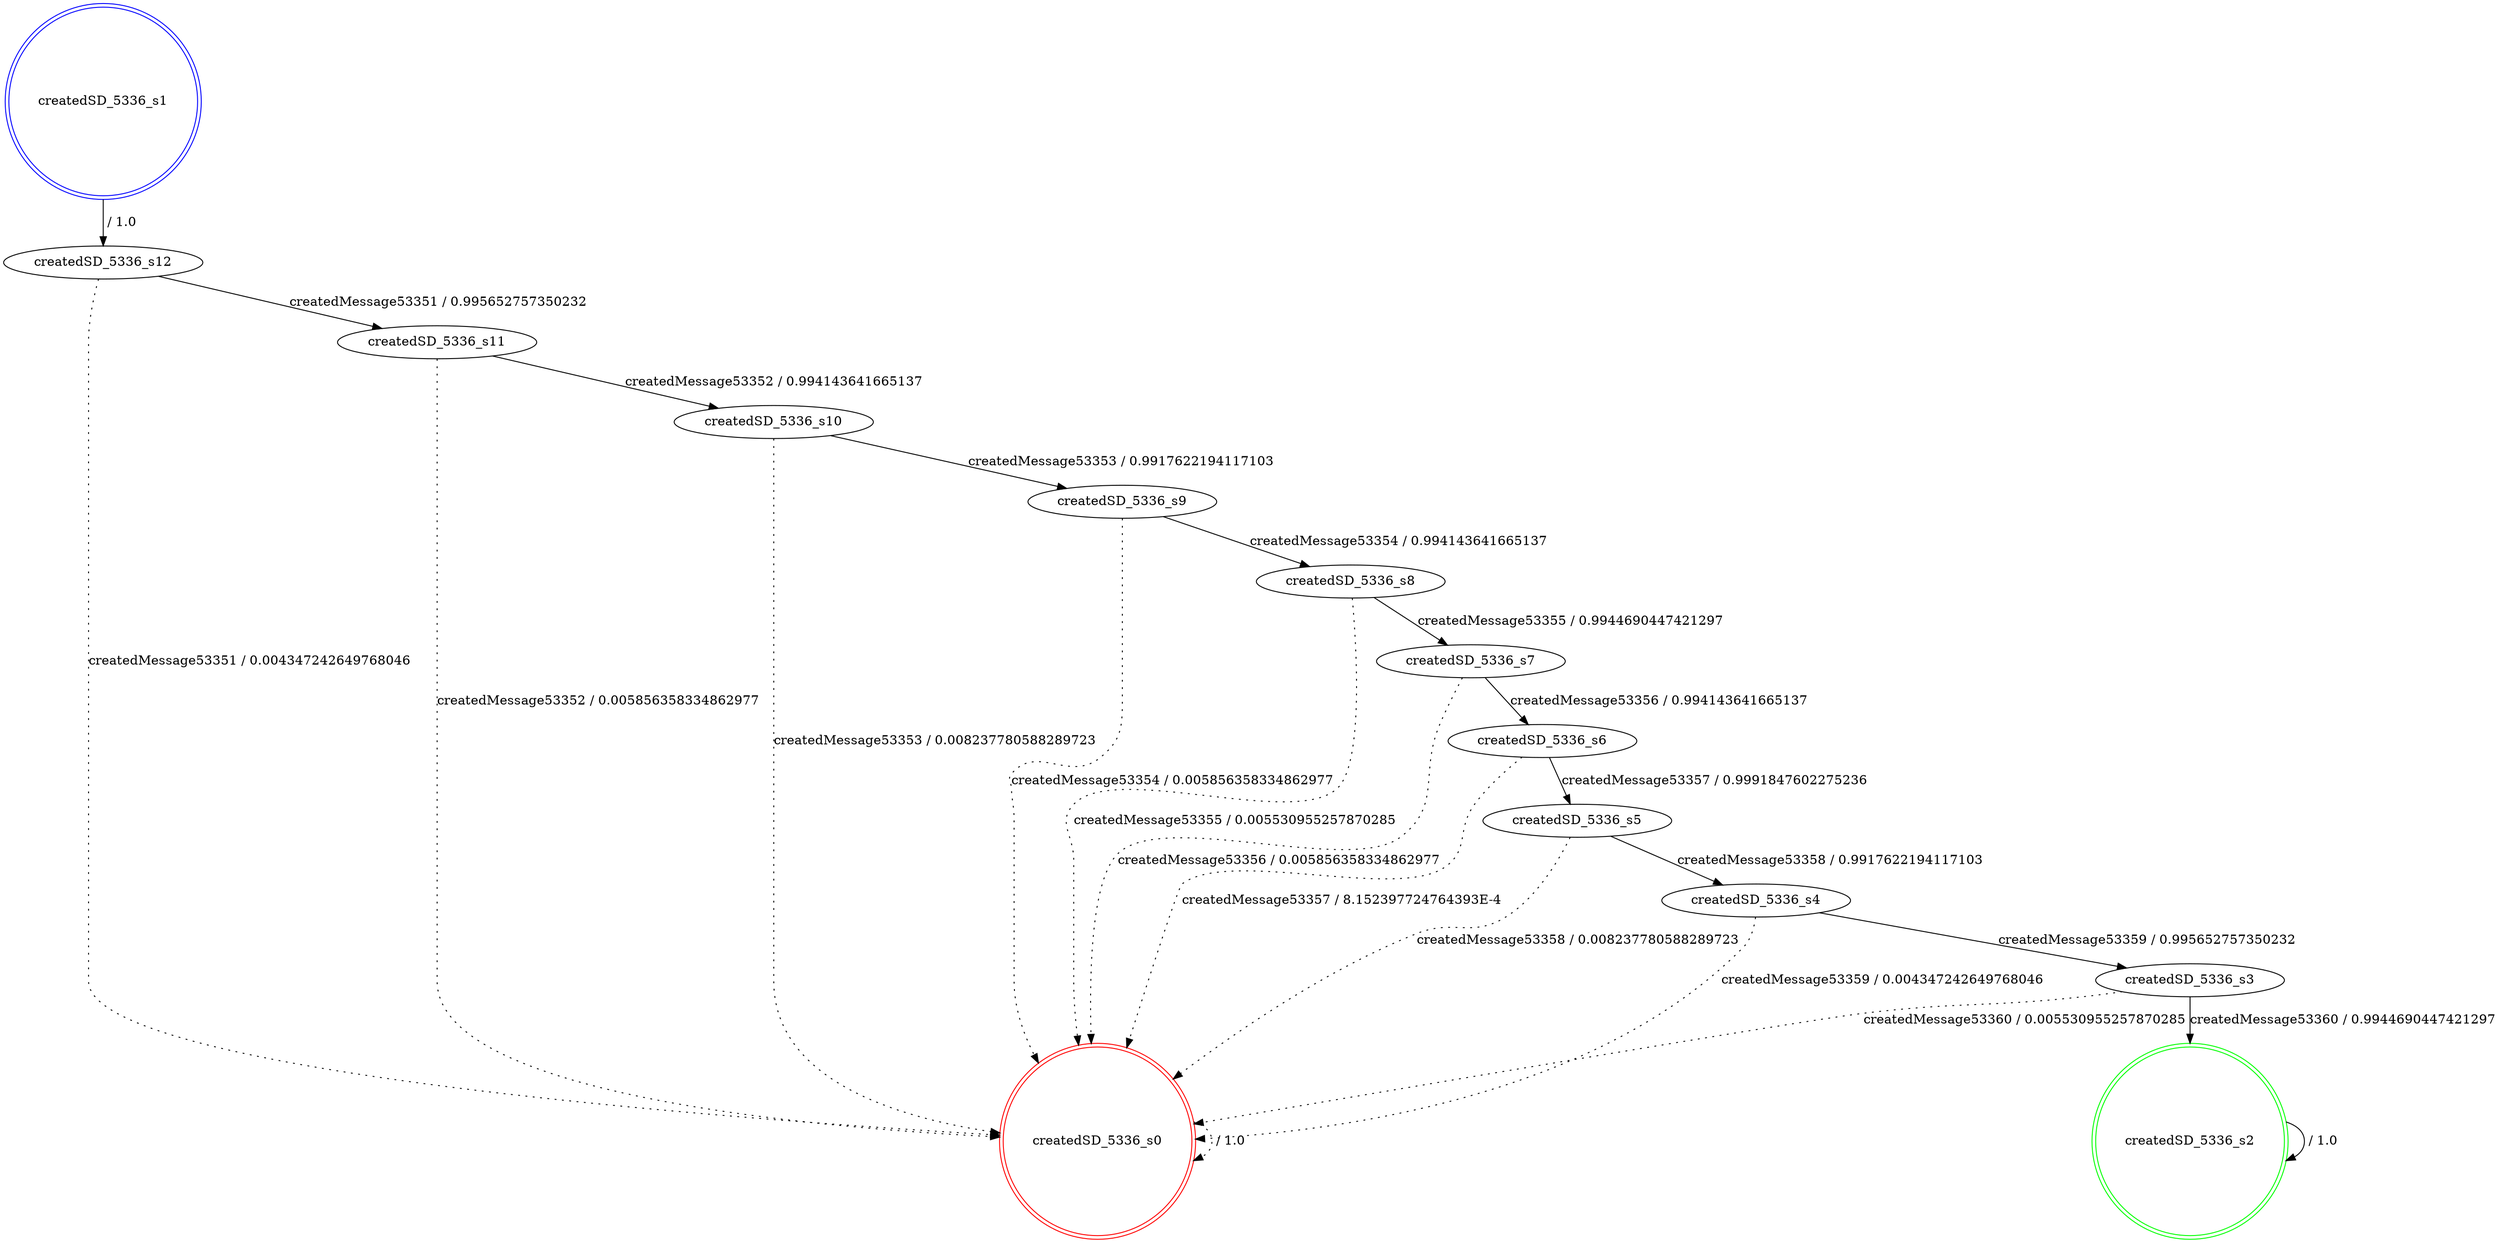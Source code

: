 digraph graphname {
createdSD_5336_s0 [label="createdSD_5336_s0",color=red,shape=doublecircle ];
createdSD_5336_s1 [label="createdSD_5336_s1",color=blue,shape=doublecircle ];
createdSD_5336_s2 [label="createdSD_5336_s2",color=green,shape=doublecircle ];
createdSD_5336_s3 [label="createdSD_5336_s3" ];
createdSD_5336_s4 [label="createdSD_5336_s4" ];
createdSD_5336_s5 [label="createdSD_5336_s5" ];
createdSD_5336_s6 [label="createdSD_5336_s6" ];
createdSD_5336_s7 [label="createdSD_5336_s7" ];
createdSD_5336_s8 [label="createdSD_5336_s8" ];
createdSD_5336_s9 [label="createdSD_5336_s9" ];
createdSD_5336_s10 [label="createdSD_5336_s10" ];
createdSD_5336_s11 [label="createdSD_5336_s11" ];
createdSD_5336_s12 [label="createdSD_5336_s12" ];
createdSD_5336_s0 -> createdSD_5336_s0 [label=" / 1.0", style=dotted];
createdSD_5336_s1 -> createdSD_5336_s12 [label=" / 1.0"];
createdSD_5336_s2 -> createdSD_5336_s2 [label=" / 1.0"];
createdSD_5336_s3 -> createdSD_5336_s2 [label="createdMessage53360 / 0.9944690447421297"];
createdSD_5336_s3 -> createdSD_5336_s0 [label="createdMessage53360 / 0.005530955257870285", style=dotted];
createdSD_5336_s4 -> createdSD_5336_s3 [label="createdMessage53359 / 0.995652757350232"];
createdSD_5336_s4 -> createdSD_5336_s0 [label="createdMessage53359 / 0.004347242649768046", style=dotted];
createdSD_5336_s5 -> createdSD_5336_s4 [label="createdMessage53358 / 0.9917622194117103"];
createdSD_5336_s5 -> createdSD_5336_s0 [label="createdMessage53358 / 0.008237780588289723", style=dotted];
createdSD_5336_s6 -> createdSD_5336_s5 [label="createdMessage53357 / 0.9991847602275236"];
createdSD_5336_s6 -> createdSD_5336_s0 [label="createdMessage53357 / 8.152397724764393E-4", style=dotted];
createdSD_5336_s7 -> createdSD_5336_s6 [label="createdMessage53356 / 0.994143641665137"];
createdSD_5336_s7 -> createdSD_5336_s0 [label="createdMessage53356 / 0.005856358334862977", style=dotted];
createdSD_5336_s8 -> createdSD_5336_s7 [label="createdMessage53355 / 0.9944690447421297"];
createdSD_5336_s8 -> createdSD_5336_s0 [label="createdMessage53355 / 0.005530955257870285", style=dotted];
createdSD_5336_s9 -> createdSD_5336_s8 [label="createdMessage53354 / 0.994143641665137"];
createdSD_5336_s9 -> createdSD_5336_s0 [label="createdMessage53354 / 0.005856358334862977", style=dotted];
createdSD_5336_s10 -> createdSD_5336_s9 [label="createdMessage53353 / 0.9917622194117103"];
createdSD_5336_s10 -> createdSD_5336_s0 [label="createdMessage53353 / 0.008237780588289723", style=dotted];
createdSD_5336_s11 -> createdSD_5336_s10 [label="createdMessage53352 / 0.994143641665137"];
createdSD_5336_s11 -> createdSD_5336_s0 [label="createdMessage53352 / 0.005856358334862977", style=dotted];
createdSD_5336_s12 -> createdSD_5336_s11 [label="createdMessage53351 / 0.995652757350232"];
createdSD_5336_s12 -> createdSD_5336_s0 [label="createdMessage53351 / 0.004347242649768046", style=dotted];
}